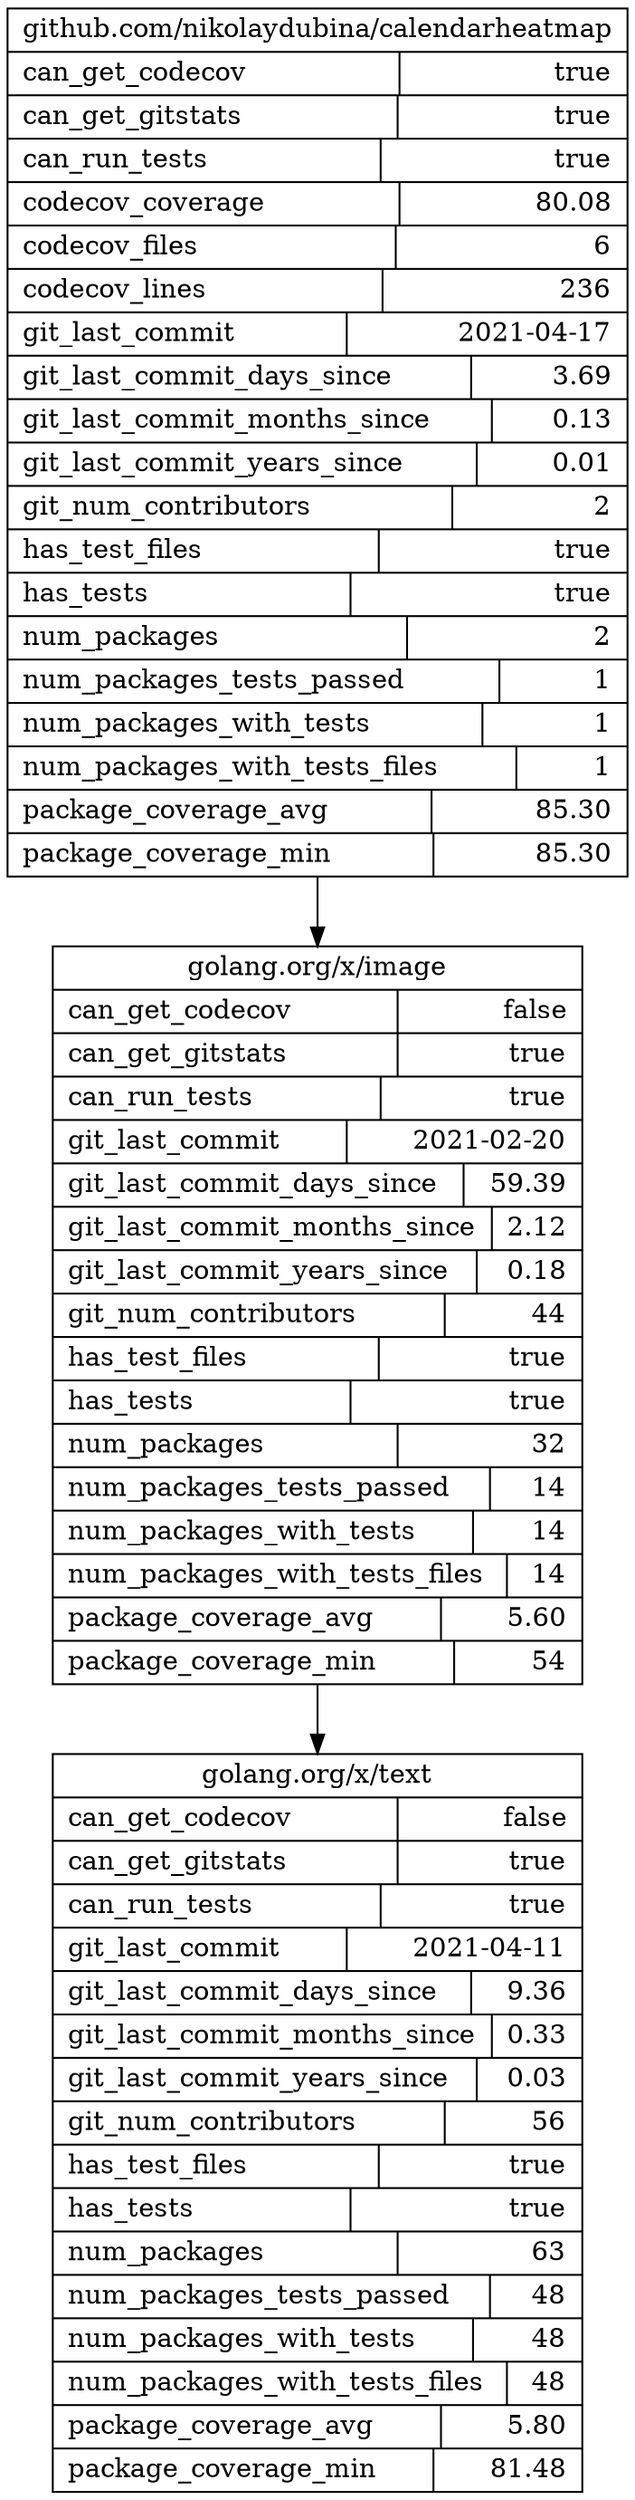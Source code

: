 digraph G {
	concentrate=True;
	rankdir=TB;
	node [shape=record];
	
	"github.com/nikolaydubina/calendarheatmap" [label="{ github.com/nikolaydubina/calendarheatmap | {can_get_codecov\l | true\r} | {can_get_gitstats\l | true\r} | {can_run_tests\l | true\r} | {codecov_coverage\l | 80.08\r} | {codecov_files\l | 6\r} | {codecov_lines\l | 236\r} | {git_last_commit\l | 2021-04-17\r} | {git_last_commit_days_since\l | 3.69\r} | {git_last_commit_months_since\l | 0.13\r} | {git_last_commit_years_since\l | 0.01\r} | {git_num_contributors\l | 2\r} | {has_test_files\l | true\r} | {has_tests\l | true\r} | {num_packages\l | 2\r} | {num_packages_tests_passed\l | 1\r} | {num_packages_with_tests\l | 1\r} | {num_packages_with_tests_files\l | 1\r} | {package_coverage_avg\l | 85.30\r} | {package_coverage_min\l | 85.30\r} }"];
	"golang.org/x/image" [label="{ golang.org/x/image | {can_get_codecov\l | false\r} | {can_get_gitstats\l | true\r} | {can_run_tests\l | true\r} | {git_last_commit\l | 2021-02-20\r} | {git_last_commit_days_since\l | 59.39\r} | {git_last_commit_months_since\l | 2.12\r} | {git_last_commit_years_since\l | 0.18\r} | {git_num_contributors\l | 44\r} | {has_test_files\l | true\r} | {has_tests\l | true\r} | {num_packages\l | 32\r} | {num_packages_tests_passed\l | 14\r} | {num_packages_with_tests\l | 14\r} | {num_packages_with_tests_files\l | 14\r} | {package_coverage_avg\l | 5.60\r} | {package_coverage_min\l | 54\r} }"];
	"golang.org/x/text" [label="{ golang.org/x/text | {can_get_codecov\l | false\r} | {can_get_gitstats\l | true\r} | {can_run_tests\l | true\r} | {git_last_commit\l | 2021-04-11\r} | {git_last_commit_days_since\l | 9.36\r} | {git_last_commit_months_since\l | 0.33\r} | {git_last_commit_years_since\l | 0.03\r} | {git_num_contributors\l | 56\r} | {has_test_files\l | true\r} | {has_tests\l | true\r} | {num_packages\l | 63\r} | {num_packages_tests_passed\l | 48\r} | {num_packages_with_tests\l | 48\r} | {num_packages_with_tests_files\l | 48\r} | {package_coverage_avg\l | 5.80\r} | {package_coverage_min\l | 81.48\r} }"];
	

	"github.com/nikolaydubina/calendarheatmap" -> "golang.org/x/image";
	"golang.org/x/image" -> "golang.org/x/text";
	
}
